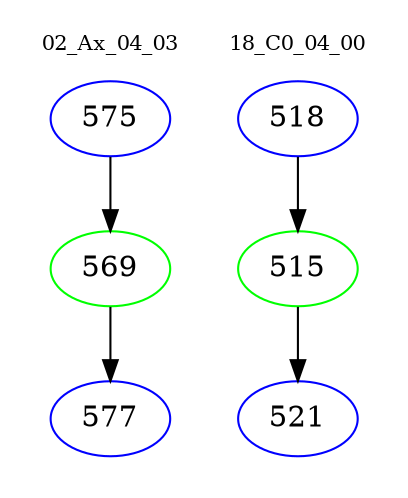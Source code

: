 digraph{
subgraph cluster_0 {
color = white
label = "02_Ax_04_03";
fontsize=10;
T0_575 [label="575", color="blue"]
T0_575 -> T0_569 [color="black"]
T0_569 [label="569", color="green"]
T0_569 -> T0_577 [color="black"]
T0_577 [label="577", color="blue"]
}
subgraph cluster_1 {
color = white
label = "18_C0_04_00";
fontsize=10;
T1_518 [label="518", color="blue"]
T1_518 -> T1_515 [color="black"]
T1_515 [label="515", color="green"]
T1_515 -> T1_521 [color="black"]
T1_521 [label="521", color="blue"]
}
}
